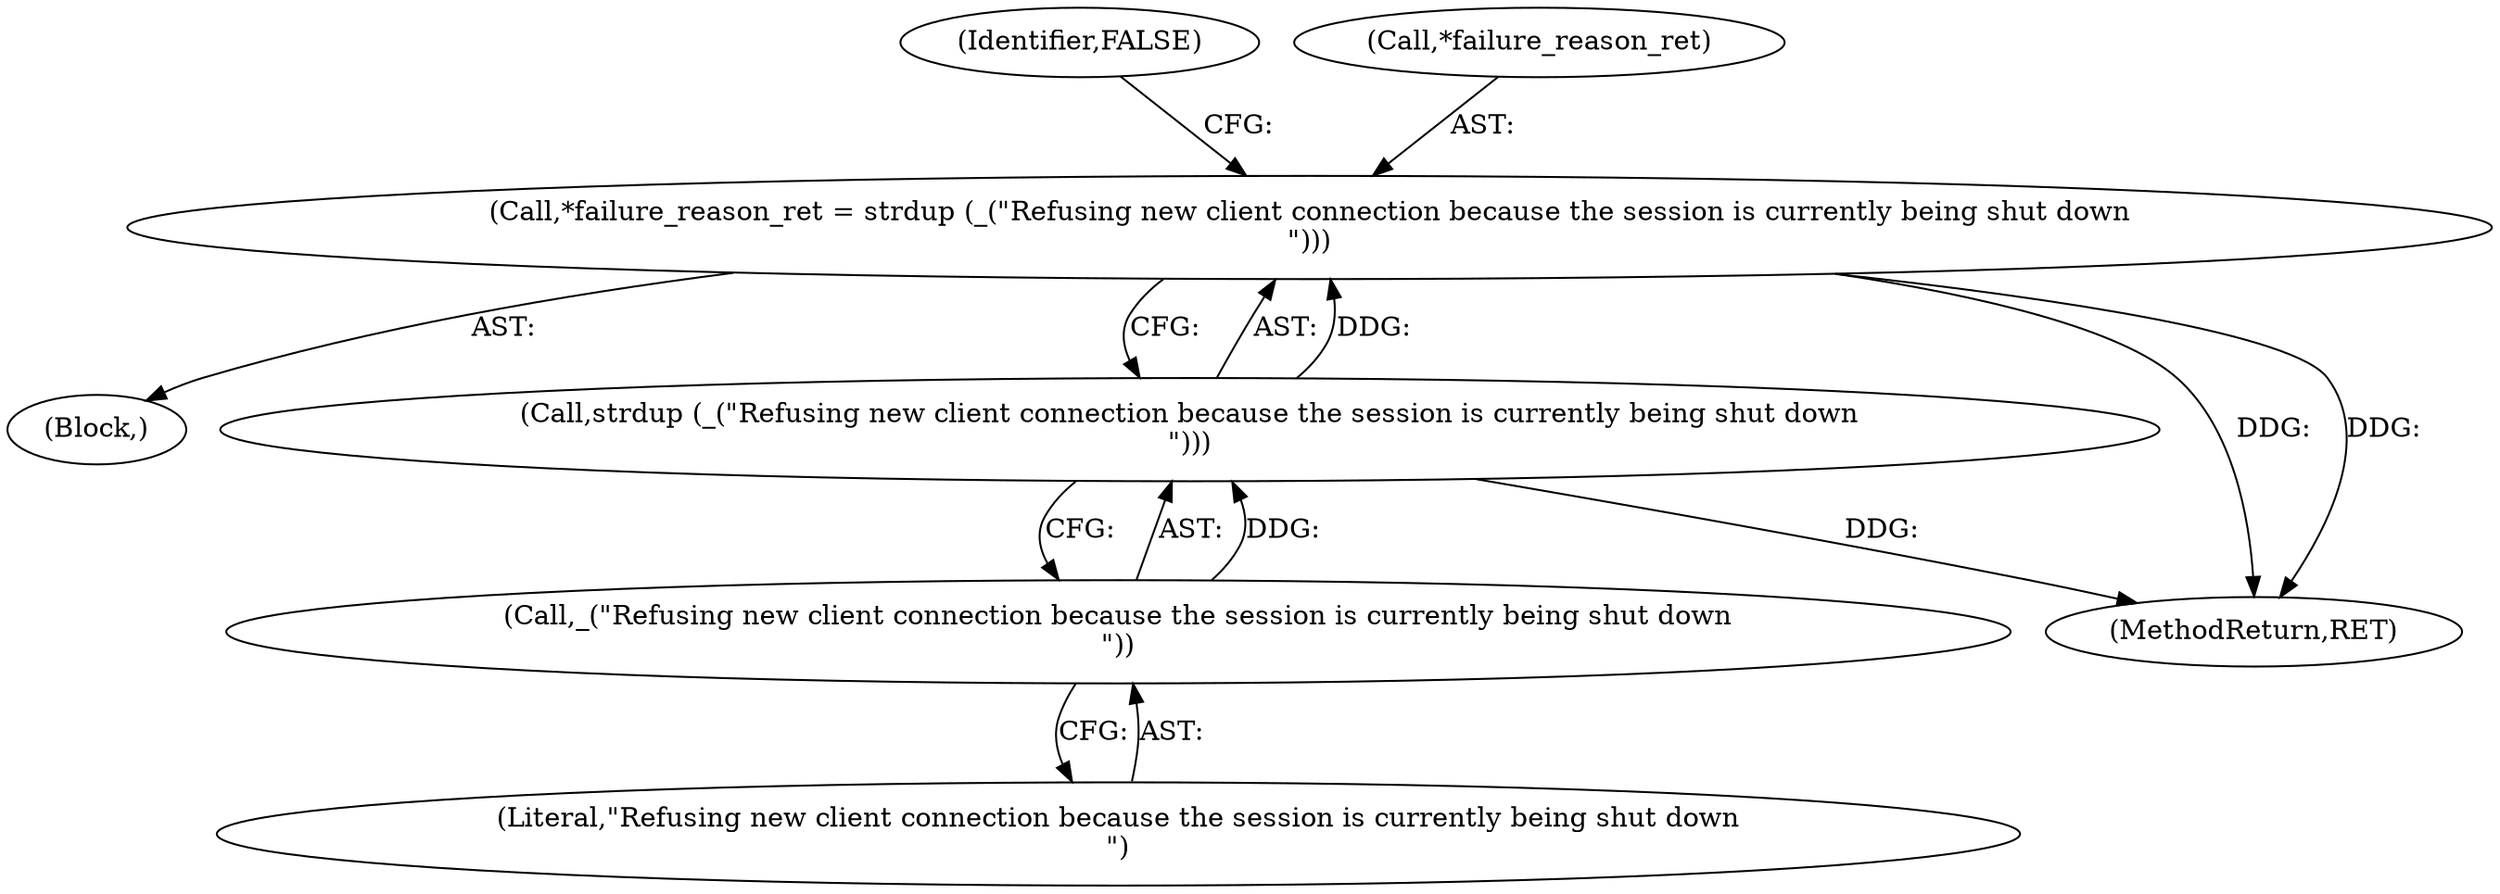 digraph "0_gnome-session_b0dc999e0b45355314616321dbb6cb71e729fc9d_4@API" {
"1000124" [label="(Call,*failure_reason_ret = strdup (_(\"Refusing new client connection because the session is currently being shut down\n\")))"];
"1000127" [label="(Call,strdup (_(\"Refusing new client connection because the session is currently being shut down\n\")))"];
"1000128" [label="(Call,_(\"Refusing new client connection because the session is currently being shut down\n\"))"];
"1000127" [label="(Call,strdup (_(\"Refusing new client connection because the session is currently being shut down\n\")))"];
"1000124" [label="(Call,*failure_reason_ret = strdup (_(\"Refusing new client connection because the session is currently being shut down\n\")))"];
"1000131" [label="(Identifier,FALSE)"];
"1000121" [label="(Block,)"];
"1000167" [label="(MethodReturn,RET)"];
"1000129" [label="(Literal,\"Refusing new client connection because the session is currently being shut down\n\")"];
"1000125" [label="(Call,*failure_reason_ret)"];
"1000128" [label="(Call,_(\"Refusing new client connection because the session is currently being shut down\n\"))"];
"1000124" -> "1000121"  [label="AST: "];
"1000124" -> "1000127"  [label="CFG: "];
"1000125" -> "1000124"  [label="AST: "];
"1000127" -> "1000124"  [label="AST: "];
"1000131" -> "1000124"  [label="CFG: "];
"1000124" -> "1000167"  [label="DDG: "];
"1000124" -> "1000167"  [label="DDG: "];
"1000127" -> "1000124"  [label="DDG: "];
"1000127" -> "1000128"  [label="CFG: "];
"1000128" -> "1000127"  [label="AST: "];
"1000127" -> "1000167"  [label="DDG: "];
"1000128" -> "1000127"  [label="DDG: "];
"1000128" -> "1000129"  [label="CFG: "];
"1000129" -> "1000128"  [label="AST: "];
}
